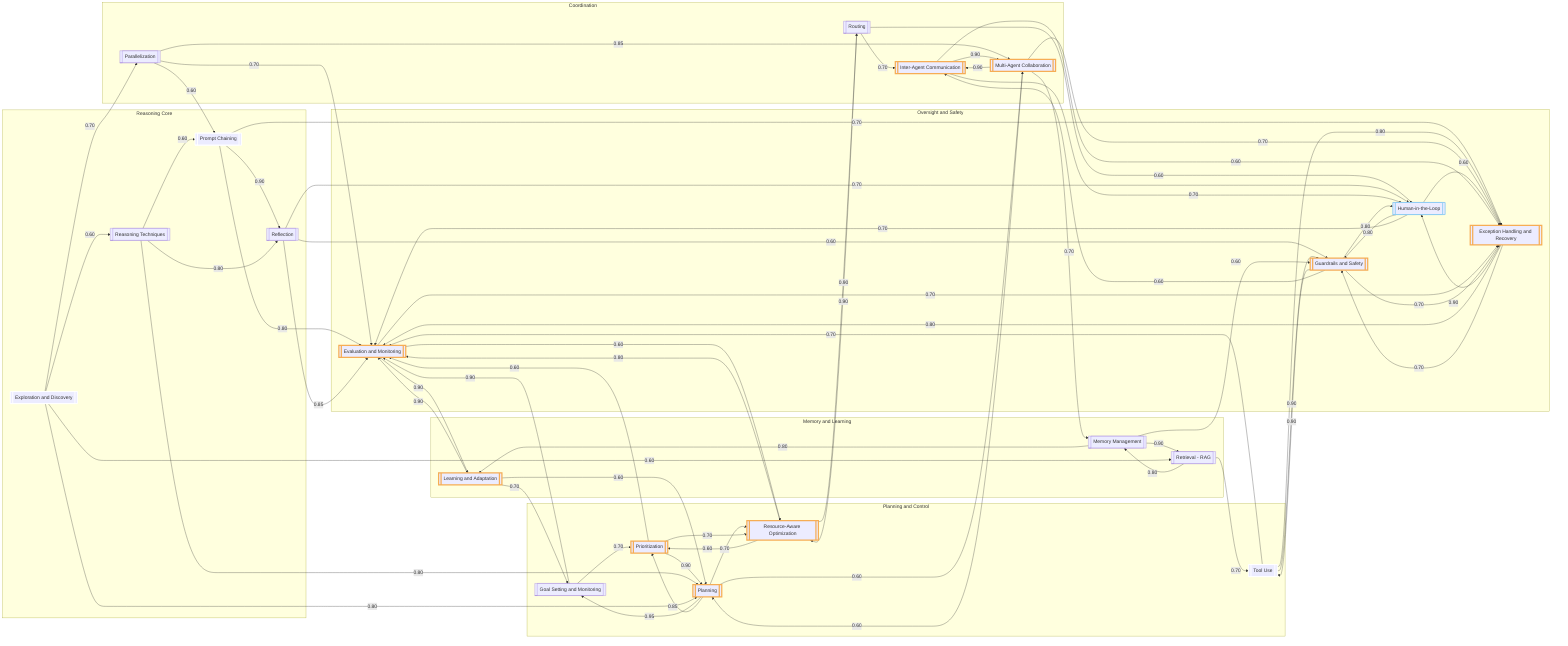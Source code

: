 graph LR
%% Enhanced vertices: normalized labels, subgraphs, and metric-driven classes
subgraph Reasoning Core
A[[Prompt Chaining]]
D[[Reflection]]
S[[Reasoning Techniques]]
T[[Exploration and Discovery]]
end
subgraph Planning and Control
F[[Planning]]
J[[Goal Setting and Monitoring]]
P[[Prioritization]]
O[[Resource-Aware Optimization]]
E[[Tool Use]]
end
subgraph Coordination
B[[Routing]]
C[[Parallelization]]
G[[Multi-Agent Collaboration]]
N[[Inter-Agent Communication]]
end
subgraph Memory and Learning
H[[Memory Management]]
M[[Retrieval - RAG]]
I[[Learning and Adaptation]]
end
subgraph Oversight and Safety
Q[[Evaluation and Monitoring]]
R[[Guardrails and Safety]]
K[[Exception Handling and Recovery]]
L[[Human-in-the-Loop]]
end

%% Edges with quoted weights
A -- "0.90" --> D
A -- "0.80" --> Q
A -- "0.70" --> K
B -- "0.90" --> O
B -- "0.70" --> N
B -- "0.60" --> L
C -- "0.85" --> G
C -- "0.70" --> Q
C -- "0.60" --> A
D -- "0.85" --> Q
D -- "0.70" --> L
D -- "0.60" --> R
E -- "0.90" --> R
E -- "0.80" --> K
E -- "0.70" --> Q
F -- "0.95" --> J
F -- "0.85" --> P
F -- "0.70" --> O
F -- "0.60" --> G
G -- "0.90" --> N
G -- "0.70" --> H
G -- "0.70" --> K
G -- "0.60" --> F
H -- "0.90" --> M
H -- "0.80" --> I
H -- "0.60" --> R
I -- "0.90" --> Q
I -- "0.70" --> J
I -- "0.60" --> F
J -- "0.90" --> Q
J -- "0.70" --> P
K -- "0.90" --> L
K -- "0.80" --> Q
K -- "0.70" --> R
L -- "0.80" --> R
L -- "0.70" --> Q
L -- "0.60" --> K
M -- "0.80" --> H
M -- "0.70" --> E
N -- "0.90" --> G
N -- "0.70" --> L
N -- "0.60" --> K
O -- "0.90" --> B
O -- "0.80" --> Q
O -- "0.60" --> P
P -- "0.90" --> F
P -- "0.70" --> O
P -- "0.60" --> Q
Q -- "0.90" --> I
Q -- "0.70" --> K
Q -- "0.60" --> O
R -- "0.90" --> E
R -- "0.80" --> L
R -- "0.70" --> K
R -- "0.60" --> N
S -- "0.80" --> F
S -- "0.80" --> D
S -- "0.60" --> A
T -- "0.80" --> F
T -- "0.70" --> C
T -- "0.60" --> M
T -- "0.60" --> S

%% Classes: hub/authority/core/bridge overlay
classDef hub stroke:#ffffff,stroke-width:3px;
classDef authority stroke:#9AE6B4,stroke-width:3px;
classDef core stroke:#90CDF4,stroke-width:3px;
classDef bridge stroke:#F6AD55,stroke-width:4px;
class A,E,F,G,R,T hub;
class F,K,L,O,Q,R authority;
class I,K,L,O,Q,R core;
class F,G,I,K,N,O,P,Q,R bridge;